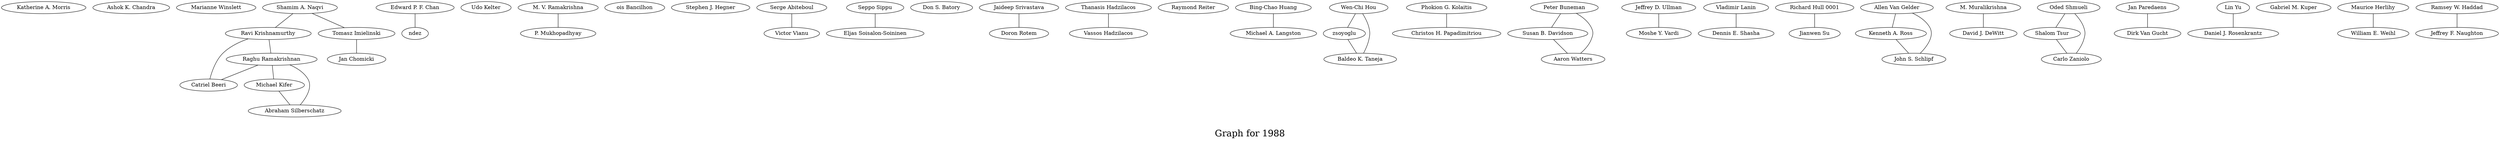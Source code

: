 /*****
Graph for 1988
*****/

graph G {
  graph [splines=true overlap=false]
  node  [shape=ellipse, width=0.3, height=0.3]
  0 [label="Katherine A. Morris"];
  1 [label="Ashok K. Chandra"];
  2 [label="Marianne Winslett"];
  3 [label="Shamim A. Naqvi"];
  4 [label="Ravi Krishnamurthy"];
  5 [label="Raghu Ramakrishnan"];
  6 [label="Catriel Beeri"];
  7 [label="Edward P. F. Chan"];
  8 [label="ndez"];
  9 [label="Udo Kelter"];
  10 [label="Michael Kifer"];
  11 [label="Abraham Silberschatz"];
  12 [label="M. V. Ramakrishna"];
  13 [label="P. Mukhopadhyay"];
  14 [label="Tomasz Imielinski"];
  15 [label="ois Bancilhon"];
  16 [label="Stephen J. Hegner"];
  17 [label="Serge Abiteboul"];
  18 [label="Victor Vianu"];
  19 [label="Seppo Sippu"];
  20 [label="Eljas Soisalon-Soininen"];
  21 [label="Don S. Batory"];
  22 [label="Jaideep Srivastava"];
  23 [label="Doron Rotem"];
  24 [label="Thanasis Hadzilacos"];
  25 [label="Vassos Hadzilacos"];
  26 [label="Raymond Reiter"];
  27 [label="Bing-Chao Huang"];
  28 [label="Michael A. Langston"];
  29 [label="Wen-Chi Hou"];
  30 [label="zsoyoglu"];
  31 [label="Baldeo K. Taneja"];
  32 [label="Phokion G. Kolaitis"];
  33 [label="Christos H. Papadimitriou"];
  34 [label="Peter Buneman"];
  35 [label="Susan B. Davidson"];
  36 [label="Aaron Watters"];
  37 [label="Jeffrey D. Ullman"];
  38 [label="Moshe Y. Vardi"];
  39 [label="Vladimir Lanin"];
  40 [label="Dennis E. Shasha"];
  41 [label="Richard Hull 0001"];
  42 [label="Jianwen Su"];
  43 [label="Allen Van Gelder"];
  44 [label="Kenneth A. Ross"];
  45 [label="John S. Schlipf"];
  46 [label="M. Muralikrishna"];
  47 [label="David J. DeWitt"];
  48 [label="Oded Shmueli"];
  49 [label="Shalom Tsur"];
  50 [label="Carlo Zaniolo"];
  51 [label="Jan Paredaens"];
  52 [label="Dirk Van Gucht"];
  53 [label="Jan Chomicki"];
  54 [label="Lin Yu"];
  55 [label="Daniel J. Rosenkrantz"];
  56 [label="Gabriel M. Kuper"];
  57 [label="Maurice Herlihy"];
  58 [label="William E. Weihl"];
  59 [label="Ramsey W. Haddad"];
  60 [label="Jeffrey F. Naughton"];
  3 -- 4;
  3 -- 14;
  4 -- 5;
  4 -- 6;
  5 -- 6;
  5 -- 10;
  5 -- 11;
  7 -- 8;
  10 -- 11;
  12 -- 13;
  14 -- 53;
  17 -- 18;
  19 -- 20;
  22 -- 23;
  24 -- 25;
  27 -- 28;
  29 -- 30;
  29 -- 31;
  30 -- 31;
  32 -- 33;
  34 -- 35;
  34 -- 36;
  35 -- 36;
  37 -- 38;
  39 -- 40;
  41 -- 42;
  43 -- 44;
  43 -- 45;
  44 -- 45;
  46 -- 47;
  48 -- 49;
  48 -- 50;
  49 -- 50;
  51 -- 52;
  54 -- 55;
  57 -- 58;
  59 -- 60;
  label = "\nGraph for 1988\n";  fontsize=24;
}
